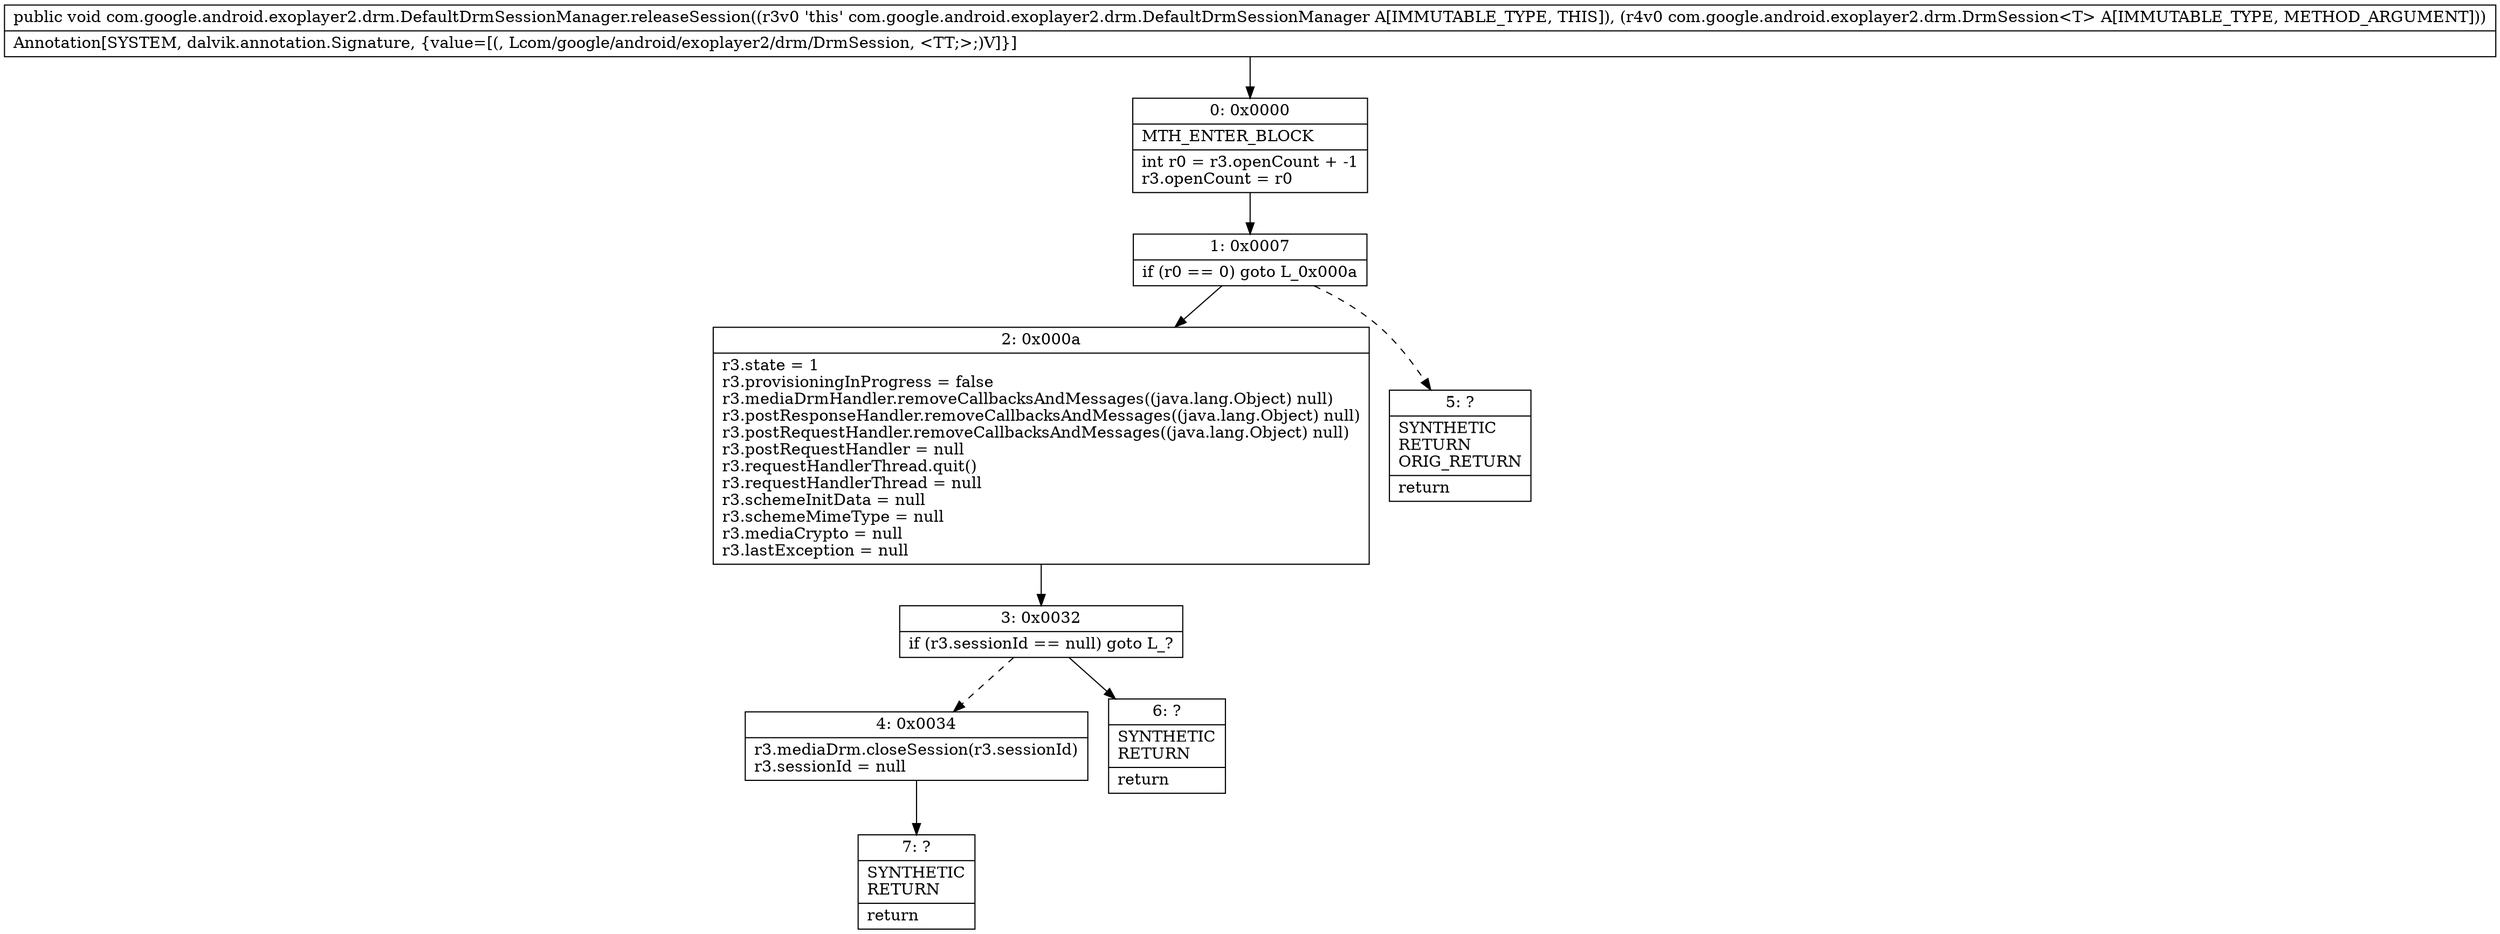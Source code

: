 digraph "CFG forcom.google.android.exoplayer2.drm.DefaultDrmSessionManager.releaseSession(Lcom\/google\/android\/exoplayer2\/drm\/DrmSession;)V" {
Node_0 [shape=record,label="{0\:\ 0x0000|MTH_ENTER_BLOCK\l|int r0 = r3.openCount + \-1\lr3.openCount = r0\l}"];
Node_1 [shape=record,label="{1\:\ 0x0007|if (r0 == 0) goto L_0x000a\l}"];
Node_2 [shape=record,label="{2\:\ 0x000a|r3.state = 1\lr3.provisioningInProgress = false\lr3.mediaDrmHandler.removeCallbacksAndMessages((java.lang.Object) null)\lr3.postResponseHandler.removeCallbacksAndMessages((java.lang.Object) null)\lr3.postRequestHandler.removeCallbacksAndMessages((java.lang.Object) null)\lr3.postRequestHandler = null\lr3.requestHandlerThread.quit()\lr3.requestHandlerThread = null\lr3.schemeInitData = null\lr3.schemeMimeType = null\lr3.mediaCrypto = null\lr3.lastException = null\l}"];
Node_3 [shape=record,label="{3\:\ 0x0032|if (r3.sessionId == null) goto L_?\l}"];
Node_4 [shape=record,label="{4\:\ 0x0034|r3.mediaDrm.closeSession(r3.sessionId)\lr3.sessionId = null\l}"];
Node_5 [shape=record,label="{5\:\ ?|SYNTHETIC\lRETURN\lORIG_RETURN\l|return\l}"];
Node_6 [shape=record,label="{6\:\ ?|SYNTHETIC\lRETURN\l|return\l}"];
Node_7 [shape=record,label="{7\:\ ?|SYNTHETIC\lRETURN\l|return\l}"];
MethodNode[shape=record,label="{public void com.google.android.exoplayer2.drm.DefaultDrmSessionManager.releaseSession((r3v0 'this' com.google.android.exoplayer2.drm.DefaultDrmSessionManager A[IMMUTABLE_TYPE, THIS]), (r4v0 com.google.android.exoplayer2.drm.DrmSession\<T\> A[IMMUTABLE_TYPE, METHOD_ARGUMENT]))  | Annotation[SYSTEM, dalvik.annotation.Signature, \{value=[(, Lcom\/google\/android\/exoplayer2\/drm\/DrmSession, \<TT;\>;)V]\}]\l}"];
MethodNode -> Node_0;
Node_0 -> Node_1;
Node_1 -> Node_2;
Node_1 -> Node_5[style=dashed];
Node_2 -> Node_3;
Node_3 -> Node_4[style=dashed];
Node_3 -> Node_6;
Node_4 -> Node_7;
}

